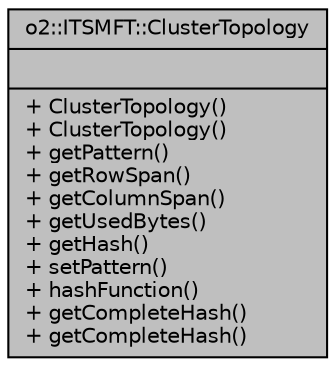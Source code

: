 digraph "o2::ITSMFT::ClusterTopology"
{
 // INTERACTIVE_SVG=YES
  bgcolor="transparent";
  edge [fontname="Helvetica",fontsize="10",labelfontname="Helvetica",labelfontsize="10"];
  node [fontname="Helvetica",fontsize="10",shape=record];
  Node1 [label="{o2::ITSMFT::ClusterTopology\n||+ ClusterTopology()\l+ ClusterTopology()\l+ getPattern()\l+ getRowSpan()\l+ getColumnSpan()\l+ getUsedBytes()\l+ getHash()\l+ setPattern()\l+ hashFunction()\l+ getCompleteHash()\l+ getCompleteHash()\l}",height=0.2,width=0.4,color="black", fillcolor="grey75", style="filled" fontcolor="black"];
}
